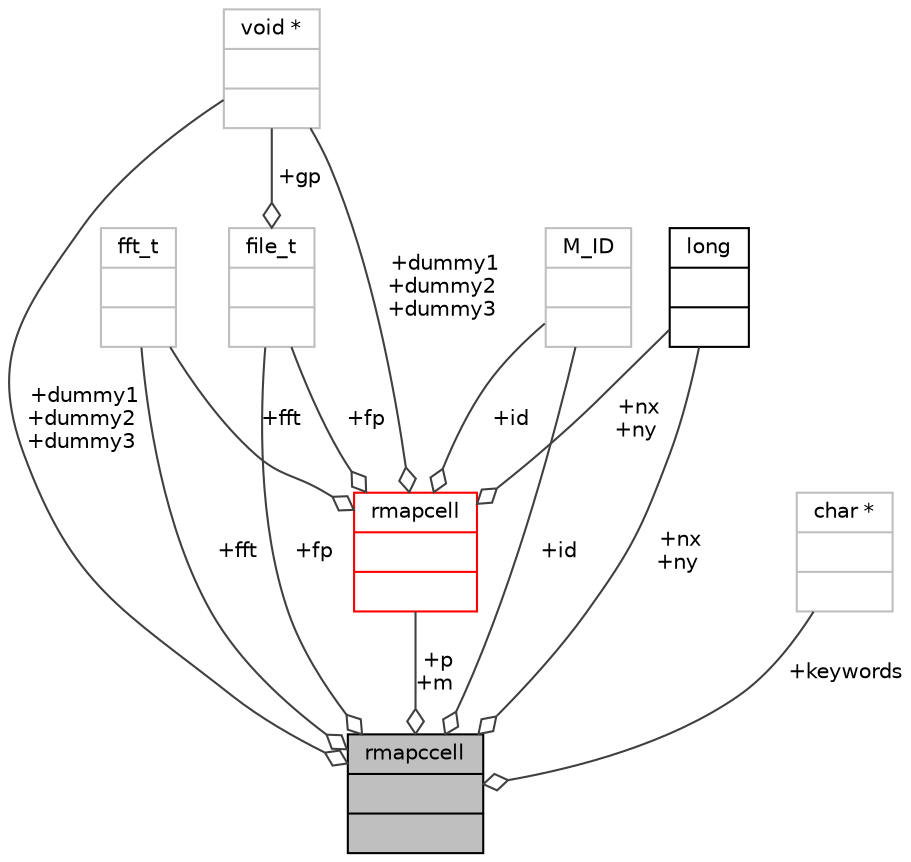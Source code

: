 digraph "rmapccell"
{
 // INTERACTIVE_SVG=YES
  bgcolor="transparent";
  edge [fontname="Helvetica",fontsize="10",labelfontname="Helvetica",labelfontsize="10"];
  node [fontname="Helvetica",fontsize="10",shape=record];
  Node438 [label="{rmapccell\n||}",height=0.2,width=0.4,color="black", fillcolor="grey75", style="filled", fontcolor="black"];
  Node439 -> Node438 [color="grey25",fontsize="10",style="solid",label=" +fp" ,arrowhead="odiamond",fontname="Helvetica"];
  Node439 [label="{file_t\n||}",height=0.2,width=0.4,color="grey75"];
  Node442 -> Node439 [color="grey25",fontsize="10",style="solid",label=" +gp" ,arrowhead="odiamond",fontname="Helvetica"];
  Node442 [label="{void *\n||}",height=0.2,width=0.4,color="grey75"];
  Node443 -> Node438 [color="grey25",fontsize="10",style="solid",label=" +fft" ,arrowhead="odiamond",fontname="Helvetica"];
  Node443 [label="{fft_t\n||}",height=0.2,width=0.4,color="grey75"];
  Node446 -> Node438 [color="grey25",fontsize="10",style="solid",label=" +p\n+m" ,arrowhead="odiamond",fontname="Helvetica"];
  Node446 [label="{rmapcell\n||}",height=0.2,width=0.4,color="red",URL="$df/def/type_8h.html#de/db0/structrmapcell"];
  Node439 -> Node446 [color="grey25",fontsize="10",style="solid",label=" +fp" ,arrowhead="odiamond",fontname="Helvetica"];
  Node443 -> Node446 [color="grey25",fontsize="10",style="solid",label=" +fft" ,arrowhead="odiamond",fontname="Helvetica"];
  Node447 -> Node446 [color="grey25",fontsize="10",style="solid",label=" +nx\n+ny" ,arrowhead="odiamond",fontname="Helvetica"];
  Node447 [label="{long\n||}",height=0.2,width=0.4,color="black",URL="$d7/d63/classlong.html"];
  Node448 -> Node446 [color="grey25",fontsize="10",style="solid",label=" +id" ,arrowhead="odiamond",fontname="Helvetica"];
  Node448 [label="{M_ID\n||}",height=0.2,width=0.4,color="grey75"];
  Node442 -> Node446 [color="grey25",fontsize="10",style="solid",label=" +dummy1\n+dummy2\n+dummy3" ,arrowhead="odiamond",fontname="Helvetica"];
  Node447 -> Node438 [color="grey25",fontsize="10",style="solid",label=" +nx\n+ny" ,arrowhead="odiamond",fontname="Helvetica"];
  Node448 -> Node438 [color="grey25",fontsize="10",style="solid",label=" +id" ,arrowhead="odiamond",fontname="Helvetica"];
  Node442 -> Node438 [color="grey25",fontsize="10",style="solid",label=" +dummy1\n+dummy2\n+dummy3" ,arrowhead="odiamond",fontname="Helvetica"];
  Node452 -> Node438 [color="grey25",fontsize="10",style="solid",label=" +keywords" ,arrowhead="odiamond",fontname="Helvetica"];
  Node452 [label="{char *\n||}",height=0.2,width=0.4,color="grey75"];
}
